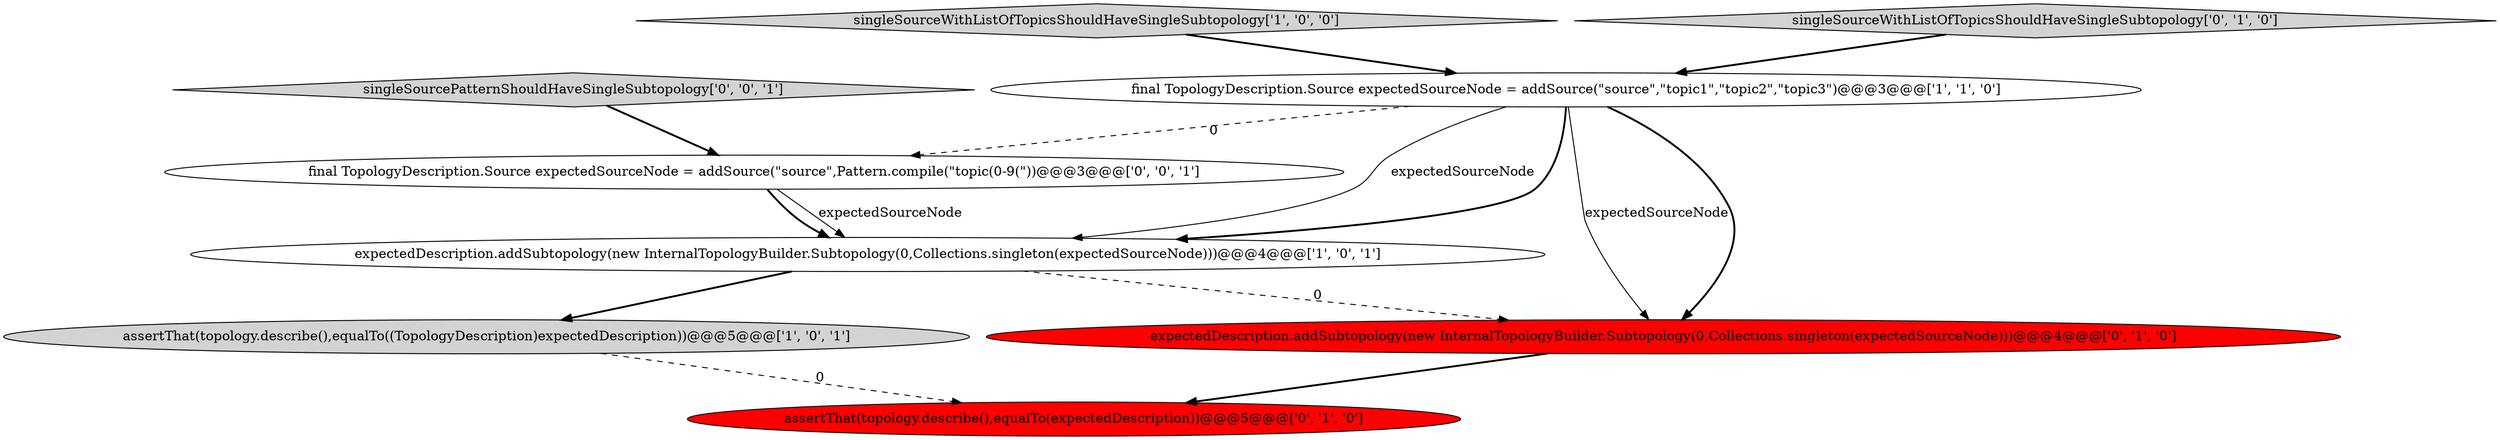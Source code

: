digraph {
1 [style = filled, label = "expectedDescription.addSubtopology(new InternalTopologyBuilder.Subtopology(0,Collections.singleton(expectedSourceNode)))@@@4@@@['1', '0', '1']", fillcolor = white, shape = ellipse image = "AAA0AAABBB1BBB"];
2 [style = filled, label = "assertThat(topology.describe(),equalTo((TopologyDescription)expectedDescription))@@@5@@@['1', '0', '1']", fillcolor = lightgray, shape = ellipse image = "AAA0AAABBB1BBB"];
3 [style = filled, label = "singleSourceWithListOfTopicsShouldHaveSingleSubtopology['1', '0', '0']", fillcolor = lightgray, shape = diamond image = "AAA0AAABBB1BBB"];
6 [style = filled, label = "expectedDescription.addSubtopology(new InternalTopologyBuilder.Subtopology(0,Collections.singleton(expectedSourceNode)))@@@4@@@['0', '1', '0']", fillcolor = red, shape = ellipse image = "AAA1AAABBB2BBB"];
5 [style = filled, label = "assertThat(topology.describe(),equalTo(expectedDescription))@@@5@@@['0', '1', '0']", fillcolor = red, shape = ellipse image = "AAA1AAABBB2BBB"];
7 [style = filled, label = "singleSourcePatternShouldHaveSingleSubtopology['0', '0', '1']", fillcolor = lightgray, shape = diamond image = "AAA0AAABBB3BBB"];
0 [style = filled, label = "final TopologyDescription.Source expectedSourceNode = addSource(\"source\",\"topic1\",\"topic2\",\"topic3\")@@@3@@@['1', '1', '0']", fillcolor = white, shape = ellipse image = "AAA0AAABBB1BBB"];
4 [style = filled, label = "singleSourceWithListOfTopicsShouldHaveSingleSubtopology['0', '1', '0']", fillcolor = lightgray, shape = diamond image = "AAA0AAABBB2BBB"];
8 [style = filled, label = "final TopologyDescription.Source expectedSourceNode = addSource(\"source\",Pattern.compile(\"topic(0-9(\"))@@@3@@@['0', '0', '1']", fillcolor = white, shape = ellipse image = "AAA0AAABBB3BBB"];
8->1 [style = bold, label=""];
0->8 [style = dashed, label="0"];
6->5 [style = bold, label=""];
2->5 [style = dashed, label="0"];
1->2 [style = bold, label=""];
0->6 [style = solid, label="expectedSourceNode"];
0->1 [style = solid, label="expectedSourceNode"];
8->1 [style = solid, label="expectedSourceNode"];
7->8 [style = bold, label=""];
0->6 [style = bold, label=""];
1->6 [style = dashed, label="0"];
0->1 [style = bold, label=""];
3->0 [style = bold, label=""];
4->0 [style = bold, label=""];
}
